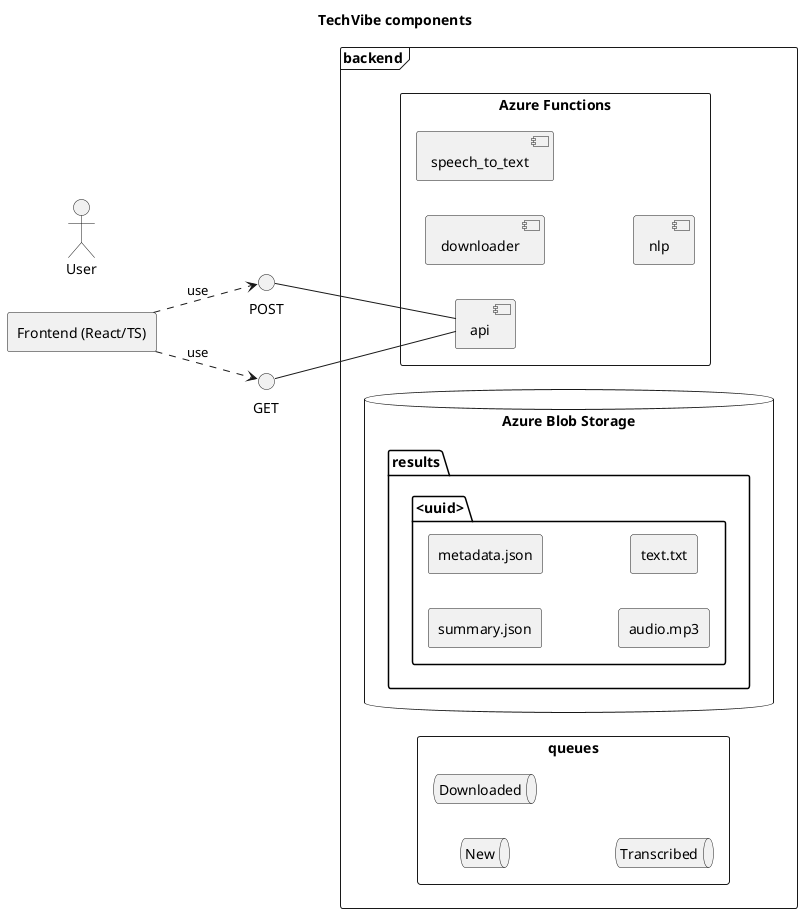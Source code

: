 @startuml
title TechVibe components
left to right direction

actor User

rectangle "Frontend (React/TS)" as Frontend

frame "backend" {
rectangle "Azure Functions" as Functions {
    component "api" as F0
    component "downloader" as F1
    component "speech_to_text" as F2
    component "nlp" as F3
}

database "Azure Blob Storage" as Blob {
    folder "results" {
        folder "<uuid>" {
            rectangle summary.json
            rectangle metadata.json
            rectangle audio.mp3
            rectangle text.txt
        }
   }
}

rectangle queues {
    queue "New" as SQ
    queue "Downloaded" as DQ
    queue "Transcribed" as TQ
}
}

interface POST
interface GET

POST -down- [F0]
GET -down- [F0]

Frontend ..> POST: use
Frontend ..> GET: use

@enduml
